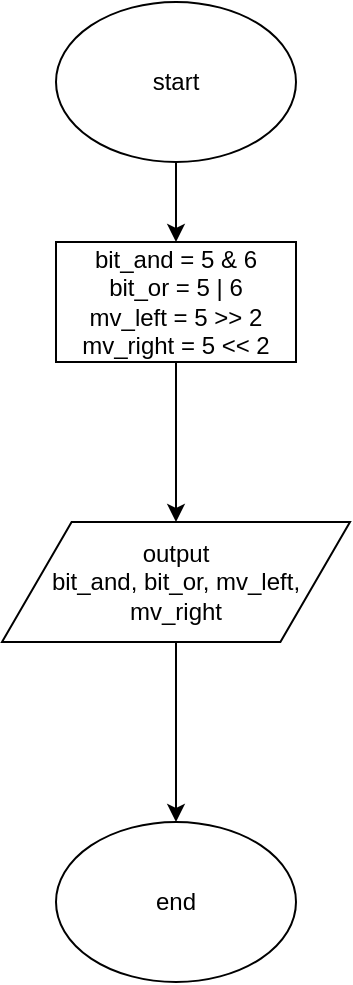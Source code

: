 <mxfile version="13.0.1" pages="8"><diagram id="RrEMzxNfrf21SR25p0Nx" name="les01_01"><mxGraphModel dx="1422" dy="713" grid="1" gridSize="10" guides="1" tooltips="1" connect="1" arrows="1" fold="1" page="1" pageScale="1" pageWidth="827" pageHeight="1169" math="0" shadow="0"><root><mxCell id="0"/><mxCell id="1" parent="0"/><mxCell id="hPYymONKKCK_7NXmvVti-12" style="edgeStyle=orthogonalEdgeStyle;rounded=0;orthogonalLoop=1;jettySize=auto;html=1;exitX=0.5;exitY=1;exitDx=0;exitDy=0;entryX=0.5;entryY=0;entryDx=0;entryDy=0;" edge="1" parent="1" source="hPYymONKKCK_7NXmvVti-1" target="hPYymONKKCK_7NXmvVti-9"><mxGeometry relative="1" as="geometry"/></mxCell><mxCell id="hPYymONKKCK_7NXmvVti-1" value="start" style="ellipse;whiteSpace=wrap;html=1;" vertex="1" parent="1"><mxGeometry x="354" y="20" width="120" height="80" as="geometry"/></mxCell><mxCell id="hPYymONKKCK_7NXmvVti-2" value="end" style="ellipse;whiteSpace=wrap;html=1;" vertex="1" parent="1"><mxGeometry x="354" y="430" width="120" height="80" as="geometry"/></mxCell><mxCell id="hPYymONKKCK_7NXmvVti-14" style="edgeStyle=orthogonalEdgeStyle;rounded=0;orthogonalLoop=1;jettySize=auto;html=1;exitX=0.5;exitY=1;exitDx=0;exitDy=0;entryX=0.5;entryY=0;entryDx=0;entryDy=0;" edge="1" parent="1" source="hPYymONKKCK_7NXmvVti-4" target="hPYymONKKCK_7NXmvVti-2"><mxGeometry relative="1" as="geometry"/></mxCell><mxCell id="hPYymONKKCK_7NXmvVti-4" value="output&lt;br&gt;bit_and, bit_or, mv_left, mv_right" style="shape=parallelogram;perimeter=parallelogramPerimeter;whiteSpace=wrap;html=1;" vertex="1" parent="1"><mxGeometry x="327" y="280" width="174" height="60" as="geometry"/></mxCell><mxCell id="hPYymONKKCK_7NXmvVti-16" style="edgeStyle=orthogonalEdgeStyle;rounded=0;orthogonalLoop=1;jettySize=auto;html=1;exitX=0.5;exitY=1;exitDx=0;exitDy=0;" edge="1" parent="1" source="hPYymONKKCK_7NXmvVti-9" target="hPYymONKKCK_7NXmvVti-4"><mxGeometry relative="1" as="geometry"/></mxCell><mxCell id="hPYymONKKCK_7NXmvVti-9" value="bit_and = 5 &amp;amp; 6&lt;br&gt;bit_or = 5 | 6&lt;br&gt;mv_left = 5 &amp;gt;&amp;gt; 2&lt;br&gt;mv_right = 5 &amp;lt;&amp;lt; 2" style="rounded=0;whiteSpace=wrap;html=1;" vertex="1" parent="1"><mxGeometry x="354" y="140" width="120" height="60" as="geometry"/></mxCell></root></mxGraphModel></diagram><diagram id="lM3qCVPzpdQhDvKz6cPV" name="les01_02"><mxGraphModel dx="1422" dy="713" grid="1" gridSize="10" guides="1" tooltips="1" connect="1" arrows="1" fold="1" page="1" pageScale="1" pageWidth="827" pageHeight="1169" math="0" shadow="0"><root><mxCell id="lVagJdnDC-CC2z1PaU5a-0"/><mxCell id="lVagJdnDC-CC2z1PaU5a-1" parent="lVagJdnDC-CC2z1PaU5a-0"/><mxCell id="lVagJdnDC-CC2z1PaU5a-7" style="edgeStyle=orthogonalEdgeStyle;rounded=0;orthogonalLoop=1;jettySize=auto;html=1;exitX=0.5;exitY=1;exitDx=0;exitDy=0;entryX=0.5;entryY=0;entryDx=0;entryDy=0;" edge="1" parent="lVagJdnDC-CC2z1PaU5a-1" source="lVagJdnDC-CC2z1PaU5a-2" target="lVagJdnDC-CC2z1PaU5a-3"><mxGeometry relative="1" as="geometry"/></mxCell><mxCell id="lVagJdnDC-CC2z1PaU5a-2" value="start" style="ellipse;whiteSpace=wrap;html=1;" vertex="1" parent="lVagJdnDC-CC2z1PaU5a-1"><mxGeometry x="354" y="20" width="120" height="80" as="geometry"/></mxCell><mxCell id="lVagJdnDC-CC2z1PaU5a-8" style="edgeStyle=orthogonalEdgeStyle;rounded=0;orthogonalLoop=1;jettySize=auto;html=1;exitX=0.5;exitY=1;exitDx=0;exitDy=0;entryX=0.5;entryY=0;entryDx=0;entryDy=0;" edge="1" parent="lVagJdnDC-CC2z1PaU5a-1" source="lVagJdnDC-CC2z1PaU5a-3" target="lVagJdnDC-CC2z1PaU5a-4"><mxGeometry relative="1" as="geometry"/></mxCell><mxCell id="lVagJdnDC-CC2z1PaU5a-3" value="input&lt;br&gt;x1, y1, x2, y2" style="shape=parallelogram;perimeter=parallelogramPerimeter;whiteSpace=wrap;html=1;" vertex="1" parent="lVagJdnDC-CC2z1PaU5a-1"><mxGeometry x="354" y="130" width="120" height="60" as="geometry"/></mxCell><mxCell id="lVagJdnDC-CC2z1PaU5a-9" style="edgeStyle=orthogonalEdgeStyle;rounded=0;orthogonalLoop=1;jettySize=auto;html=1;exitX=0.5;exitY=1;exitDx=0;exitDy=0;entryX=0.5;entryY=0;entryDx=0;entryDy=0;" edge="1" parent="lVagJdnDC-CC2z1PaU5a-1" source="lVagJdnDC-CC2z1PaU5a-4" target="lVagJdnDC-CC2z1PaU5a-5"><mxGeometry relative="1" as="geometry"/></mxCell><mxCell id="lVagJdnDC-CC2z1PaU5a-4" value="k = (y2 - y1)/(x2 - x1)&lt;br&gt;b = (x2 * y1 - x1 * y2)/(x2 - x1)" style="rounded=0;whiteSpace=wrap;html=1;" vertex="1" parent="lVagJdnDC-CC2z1PaU5a-1"><mxGeometry x="332" y="240" width="164" height="60" as="geometry"/></mxCell><mxCell id="lVagJdnDC-CC2z1PaU5a-10" style="edgeStyle=orthogonalEdgeStyle;rounded=0;orthogonalLoop=1;jettySize=auto;html=1;exitX=0.5;exitY=1;exitDx=0;exitDy=0;entryX=0.5;entryY=0;entryDx=0;entryDy=0;" edge="1" parent="lVagJdnDC-CC2z1PaU5a-1" source="lVagJdnDC-CC2z1PaU5a-5" target="lVagJdnDC-CC2z1PaU5a-6"><mxGeometry relative="1" as="geometry"/></mxCell><mxCell id="lVagJdnDC-CC2z1PaU5a-5" value="output&lt;br&gt;k, b" style="shape=parallelogram;perimeter=parallelogramPerimeter;whiteSpace=wrap;html=1;" vertex="1" parent="lVagJdnDC-CC2z1PaU5a-1"><mxGeometry x="354" y="380" width="120" height="60" as="geometry"/></mxCell><mxCell id="lVagJdnDC-CC2z1PaU5a-6" value="end" style="ellipse;whiteSpace=wrap;html=1;" vertex="1" parent="lVagJdnDC-CC2z1PaU5a-1"><mxGeometry x="354" y="500" width="120" height="80" as="geometry"/></mxCell></root></mxGraphModel></diagram><diagram id="3naIQ01q6dz8JjZEix9e" name="les01_03"><mxGraphModel dx="1422" dy="713" grid="1" gridSize="10" guides="1" tooltips="1" connect="1" arrows="1" fold="1" page="1" pageScale="1" pageWidth="827" pageHeight="1169" math="0" shadow="0"><root><mxCell id="31R1m-_owRJ4cSjJCBxl-0"/><mxCell id="31R1m-_owRJ4cSjJCBxl-1" parent="31R1m-_owRJ4cSjJCBxl-0"/><mxCell id="MumXg-8yE215KB2ZJK4_-0" style="edgeStyle=orthogonalEdgeStyle;rounded=0;orthogonalLoop=1;jettySize=auto;html=1;exitX=0.5;exitY=1;exitDx=0;exitDy=0;entryX=0.5;entryY=0;entryDx=0;entryDy=0;" edge="1" parent="31R1m-_owRJ4cSjJCBxl-1" source="31R1m-_owRJ4cSjJCBxl-2" target="31R1m-_owRJ4cSjJCBxl-3"><mxGeometry relative="1" as="geometry"/></mxCell><mxCell id="31R1m-_owRJ4cSjJCBxl-2" value="start" style="ellipse;whiteSpace=wrap;html=1;" vertex="1" parent="31R1m-_owRJ4cSjJCBxl-1"><mxGeometry x="20" y="50" width="120" height="80" as="geometry"/></mxCell><mxCell id="MumXg-8yE215KB2ZJK4_-1" style="edgeStyle=orthogonalEdgeStyle;rounded=0;orthogonalLoop=1;jettySize=auto;html=1;exitX=0.5;exitY=1;exitDx=0;exitDy=0;entryX=0.5;entryY=0;entryDx=0;entryDy=0;" edge="1" parent="31R1m-_owRJ4cSjJCBxl-1" source="31R1m-_owRJ4cSjJCBxl-3" target="31R1m-_owRJ4cSjJCBxl-4"><mxGeometry relative="1" as="geometry"/></mxCell><mxCell id="31R1m-_owRJ4cSjJCBxl-3" value="input&lt;br&gt;a, b" style="shape=parallelogram;perimeter=parallelogramPerimeter;whiteSpace=wrap;html=1;" vertex="1" parent="31R1m-_owRJ4cSjJCBxl-1"><mxGeometry x="20" y="180" width="120" height="60" as="geometry"/></mxCell><mxCell id="MumXg-8yE215KB2ZJK4_-2" style="edgeStyle=orthogonalEdgeStyle;rounded=0;orthogonalLoop=1;jettySize=auto;html=1;exitX=0.5;exitY=1;exitDx=0;exitDy=0;entryX=0.5;entryY=0;entryDx=0;entryDy=0;" edge="1" parent="31R1m-_owRJ4cSjJCBxl-1" source="31R1m-_owRJ4cSjJCBxl-4" target="31R1m-_owRJ4cSjJCBxl-5"><mxGeometry relative="1" as="geometry"/></mxCell><mxCell id="31R1m-_owRJ4cSjJCBxl-4" value="c = random.randint(a, b)" style="rounded=0;whiteSpace=wrap;html=1;" vertex="1" parent="31R1m-_owRJ4cSjJCBxl-1"><mxGeometry x="10" y="287.5" width="140" height="60" as="geometry"/></mxCell><mxCell id="MumXg-8yE215KB2ZJK4_-3" style="edgeStyle=orthogonalEdgeStyle;rounded=0;orthogonalLoop=1;jettySize=auto;html=1;exitX=0.5;exitY=1;exitDx=0;exitDy=0;entryX=0.5;entryY=0;entryDx=0;entryDy=0;" edge="1" parent="31R1m-_owRJ4cSjJCBxl-1" source="31R1m-_owRJ4cSjJCBxl-5" target="31R1m-_owRJ4cSjJCBxl-6"><mxGeometry relative="1" as="geometry"/></mxCell><mxCell id="31R1m-_owRJ4cSjJCBxl-5" value="output&lt;br&gt;c" style="shape=parallelogram;perimeter=parallelogramPerimeter;whiteSpace=wrap;html=1;" vertex="1" parent="31R1m-_owRJ4cSjJCBxl-1"><mxGeometry x="20" y="400" width="120" height="60" as="geometry"/></mxCell><mxCell id="31R1m-_owRJ4cSjJCBxl-6" value="end" style="ellipse;whiteSpace=wrap;html=1;" vertex="1" parent="31R1m-_owRJ4cSjJCBxl-1"><mxGeometry x="20" y="515" width="120" height="80" as="geometry"/></mxCell><mxCell id="MumXg-8yE215KB2ZJK4_-4" style="edgeStyle=orthogonalEdgeStyle;rounded=0;orthogonalLoop=1;jettySize=auto;html=1;exitX=0.5;exitY=1;exitDx=0;exitDy=0;entryX=0.5;entryY=0;entryDx=0;entryDy=0;" edge="1" source="MumXg-8yE215KB2ZJK4_-5" target="MumXg-8yE215KB2ZJK4_-7" parent="31R1m-_owRJ4cSjJCBxl-1"><mxGeometry relative="1" as="geometry"/></mxCell><mxCell id="MumXg-8yE215KB2ZJK4_-5" value="start" style="ellipse;whiteSpace=wrap;html=1;" vertex="1" parent="31R1m-_owRJ4cSjJCBxl-1"><mxGeometry x="250" y="50" width="120" height="80" as="geometry"/></mxCell><mxCell id="MumXg-8yE215KB2ZJK4_-6" style="edgeStyle=orthogonalEdgeStyle;rounded=0;orthogonalLoop=1;jettySize=auto;html=1;exitX=0.5;exitY=1;exitDx=0;exitDy=0;entryX=0.5;entryY=0;entryDx=0;entryDy=0;" edge="1" source="MumXg-8yE215KB2ZJK4_-7" target="MumXg-8yE215KB2ZJK4_-9" parent="31R1m-_owRJ4cSjJCBxl-1"><mxGeometry relative="1" as="geometry"/></mxCell><mxCell id="MumXg-8yE215KB2ZJK4_-7" value="input&lt;br&gt;a, b" style="shape=parallelogram;perimeter=parallelogramPerimeter;whiteSpace=wrap;html=1;" vertex="1" parent="31R1m-_owRJ4cSjJCBxl-1"><mxGeometry x="250" y="180" width="120" height="60" as="geometry"/></mxCell><mxCell id="MumXg-8yE215KB2ZJK4_-8" style="edgeStyle=orthogonalEdgeStyle;rounded=0;orthogonalLoop=1;jettySize=auto;html=1;exitX=0.5;exitY=1;exitDx=0;exitDy=0;entryX=0.5;entryY=0;entryDx=0;entryDy=0;" edge="1" source="MumXg-8yE215KB2ZJK4_-9" target="MumXg-8yE215KB2ZJK4_-11" parent="31R1m-_owRJ4cSjJCBxl-1"><mxGeometry relative="1" as="geometry"/></mxCell><mxCell id="MumXg-8yE215KB2ZJK4_-9" value="c = random.uniform(a, b)" style="rounded=0;whiteSpace=wrap;html=1;" vertex="1" parent="31R1m-_owRJ4cSjJCBxl-1"><mxGeometry x="240" y="290" width="140" height="60" as="geometry"/></mxCell><mxCell id="MumXg-8yE215KB2ZJK4_-10" style="edgeStyle=orthogonalEdgeStyle;rounded=0;orthogonalLoop=1;jettySize=auto;html=1;exitX=0.5;exitY=1;exitDx=0;exitDy=0;entryX=0.5;entryY=0;entryDx=0;entryDy=0;" edge="1" source="MumXg-8yE215KB2ZJK4_-11" target="MumXg-8yE215KB2ZJK4_-12" parent="31R1m-_owRJ4cSjJCBxl-1"><mxGeometry relative="1" as="geometry"/></mxCell><mxCell id="MumXg-8yE215KB2ZJK4_-11" value="output&lt;br&gt;c" style="shape=parallelogram;perimeter=parallelogramPerimeter;whiteSpace=wrap;html=1;" vertex="1" parent="31R1m-_owRJ4cSjJCBxl-1"><mxGeometry x="250" y="400" width="120" height="60" as="geometry"/></mxCell><mxCell id="MumXg-8yE215KB2ZJK4_-12" value="end" style="ellipse;whiteSpace=wrap;html=1;" vertex="1" parent="31R1m-_owRJ4cSjJCBxl-1"><mxGeometry x="250" y="515" width="120" height="80" as="geometry"/></mxCell><mxCell id="MumXg-8yE215KB2ZJK4_-13" style="edgeStyle=orthogonalEdgeStyle;rounded=0;orthogonalLoop=1;jettySize=auto;html=1;exitX=0.5;exitY=1;exitDx=0;exitDy=0;entryX=0.5;entryY=0;entryDx=0;entryDy=0;" edge="1" source="MumXg-8yE215KB2ZJK4_-14" target="MumXg-8yE215KB2ZJK4_-16" parent="31R1m-_owRJ4cSjJCBxl-1"><mxGeometry relative="1" as="geometry"/></mxCell><mxCell id="MumXg-8yE215KB2ZJK4_-14" value="start" style="ellipse;whiteSpace=wrap;html=1;" vertex="1" parent="31R1m-_owRJ4cSjJCBxl-1"><mxGeometry x="540" y="50" width="120" height="80" as="geometry"/></mxCell><mxCell id="MumXg-8yE215KB2ZJK4_-15" style="edgeStyle=orthogonalEdgeStyle;rounded=0;orthogonalLoop=1;jettySize=auto;html=1;exitX=0.5;exitY=1;exitDx=0;exitDy=0;entryX=0.5;entryY=0;entryDx=0;entryDy=0;" edge="1" source="MumXg-8yE215KB2ZJK4_-16" target="MumXg-8yE215KB2ZJK4_-18" parent="31R1m-_owRJ4cSjJCBxl-1"><mxGeometry relative="1" as="geometry"><mxPoint x="645" y="300" as="targetPoint"/></mxGeometry></mxCell><mxCell id="MumXg-8yE215KB2ZJK4_-16" value="input&lt;br&gt;a, b" style="shape=parallelogram;perimeter=parallelogramPerimeter;whiteSpace=wrap;html=1;" vertex="1" parent="31R1m-_owRJ4cSjJCBxl-1"><mxGeometry x="540" y="160" width="120" height="60" as="geometry"/></mxCell><mxCell id="MumXg-8yE215KB2ZJK4_-25" style="edgeStyle=orthogonalEdgeStyle;rounded=0;orthogonalLoop=1;jettySize=auto;html=1;exitX=0.5;exitY=1;exitDx=0;exitDy=0;entryX=0.5;entryY=0;entryDx=0;entryDy=0;" edge="1" parent="31R1m-_owRJ4cSjJCBxl-1" source="MumXg-8yE215KB2ZJK4_-18" target="MumXg-8yE215KB2ZJK4_-23"><mxGeometry relative="1" as="geometry"/></mxCell><mxCell id="MumXg-8yE215KB2ZJK4_-18" value="a1 =&amp;nbsp;string.ascii_lowercase.index(a, 0)&lt;br&gt;b1 =&amp;nbsp;string.ascii_lowercase.index(b, 0)" style="rounded=0;whiteSpace=wrap;html=1;" vertex="1" parent="31R1m-_owRJ4cSjJCBxl-1"><mxGeometry x="482.5" y="270" width="235" height="60" as="geometry"/></mxCell><mxCell id="MumXg-8yE215KB2ZJK4_-19" style="edgeStyle=orthogonalEdgeStyle;rounded=0;orthogonalLoop=1;jettySize=auto;html=1;exitX=0.5;exitY=1;exitDx=0;exitDy=0;entryX=0.5;entryY=0;entryDx=0;entryDy=0;" edge="1" source="MumXg-8yE215KB2ZJK4_-20" target="MumXg-8yE215KB2ZJK4_-21" parent="31R1m-_owRJ4cSjJCBxl-1"><mxGeometry relative="1" as="geometry"/></mxCell><mxCell id="MumXg-8yE215KB2ZJK4_-20" value="output&lt;br&gt;c" style="shape=parallelogram;perimeter=parallelogramPerimeter;whiteSpace=wrap;html=1;" vertex="1" parent="31R1m-_owRJ4cSjJCBxl-1"><mxGeometry x="540" y="540" width="120" height="60" as="geometry"/></mxCell><mxCell id="MumXg-8yE215KB2ZJK4_-21" value="end" style="ellipse;whiteSpace=wrap;html=1;" vertex="1" parent="31R1m-_owRJ4cSjJCBxl-1"><mxGeometry x="540" y="655" width="120" height="80" as="geometry"/></mxCell><mxCell id="MumXg-8yE215KB2ZJK4_-26" style="edgeStyle=orthogonalEdgeStyle;rounded=0;orthogonalLoop=1;jettySize=auto;html=1;exitX=0.5;exitY=1;exitDx=0;exitDy=0;" edge="1" parent="31R1m-_owRJ4cSjJCBxl-1" source="MumXg-8yE215KB2ZJK4_-23" target="MumXg-8yE215KB2ZJK4_-24"><mxGeometry relative="1" as="geometry"/></mxCell><mxCell id="MumXg-8yE215KB2ZJK4_-23" value="&lt;span style=&quot;font-family: &amp;#34;helvetica&amp;#34; ; font-size: 12px ; font-style: normal ; font-weight: 400 ; letter-spacing: normal ; text-align: center ; text-indent: 0px ; text-transform: none ; word-spacing: 0px ; float: none ; display: inline&quot;&gt;c1 = random.randint(a1, b1)&lt;/span&gt;" style="rounded=0;whiteSpace=wrap;html=1;" vertex="1" parent="31R1m-_owRJ4cSjJCBxl-1"><mxGeometry x="520" y="360" width="160" height="60" as="geometry"/></mxCell><mxCell id="MumXg-8yE215KB2ZJK4_-27" style="edgeStyle=orthogonalEdgeStyle;rounded=0;orthogonalLoop=1;jettySize=auto;html=1;exitX=0.5;exitY=1;exitDx=0;exitDy=0;entryX=0.5;entryY=0;entryDx=0;entryDy=0;" edge="1" parent="31R1m-_owRJ4cSjJCBxl-1" source="MumXg-8yE215KB2ZJK4_-24" target="MumXg-8yE215KB2ZJK4_-20"><mxGeometry relative="1" as="geometry"/></mxCell><mxCell id="MumXg-8yE215KB2ZJK4_-24" value="c = string.ascii_lowercase[c1]" style="rounded=0;whiteSpace=wrap;html=1;" vertex="1" parent="31R1m-_owRJ4cSjJCBxl-1"><mxGeometry x="520" y="450" width="160" height="60" as="geometry"/></mxCell><mxCell id="MumXg-8yE215KB2ZJK4_-28" value="a" style="text;html=1;align=center;verticalAlign=middle;resizable=0;points=[];autosize=1;" vertex="1" parent="31R1m-_owRJ4cSjJCBxl-1"><mxGeometry x="70" y="19" width="20" height="20" as="geometry"/></mxCell><mxCell id="MumXg-8yE215KB2ZJK4_-29" value="b" style="text;html=1;align=center;verticalAlign=middle;resizable=0;points=[];autosize=1;" vertex="1" parent="31R1m-_owRJ4cSjJCBxl-1"><mxGeometry x="300" y="19" width="20" height="20" as="geometry"/></mxCell><mxCell id="MumXg-8yE215KB2ZJK4_-30" value="c" style="text;html=1;align=center;verticalAlign=middle;resizable=0;points=[];autosize=1;" vertex="1" parent="31R1m-_owRJ4cSjJCBxl-1"><mxGeometry x="590" y="19" width="20" height="20" as="geometry"/></mxCell></root></mxGraphModel></diagram><diagram id="lSNGRYYhY9Ycj1Q8LrQP" name="les01_4"><mxGraphModel dx="1422" dy="713" grid="1" gridSize="10" guides="1" tooltips="1" connect="1" arrows="1" fold="1" page="1" pageScale="1" pageWidth="827" pageHeight="1169" math="0" shadow="0"><root><mxCell id="liV4VdCVaoddl2eQFXN8-0"/><mxCell id="liV4VdCVaoddl2eQFXN8-1" parent="liV4VdCVaoddl2eQFXN8-0"/><mxCell id="DytssoeEAIFN4lkGMBzO-0" style="edgeStyle=orthogonalEdgeStyle;rounded=0;orthogonalLoop=1;jettySize=auto;html=1;exitX=0.5;exitY=1;exitDx=0;exitDy=0;entryX=0.5;entryY=0;entryDx=0;entryDy=0;" edge="1" parent="liV4VdCVaoddl2eQFXN8-1" source="DytssoeEAIFN4lkGMBzO-1" target="DytssoeEAIFN4lkGMBzO-3"><mxGeometry relative="1" as="geometry"/></mxCell><mxCell id="DytssoeEAIFN4lkGMBzO-1" value="start" style="ellipse;whiteSpace=wrap;html=1;" vertex="1" parent="liV4VdCVaoddl2eQFXN8-1"><mxGeometry x="353.5" y="20" width="120" height="80" as="geometry"/></mxCell><mxCell id="DytssoeEAIFN4lkGMBzO-2" style="edgeStyle=orthogonalEdgeStyle;rounded=0;orthogonalLoop=1;jettySize=auto;html=1;exitX=0.5;exitY=1;exitDx=0;exitDy=0;entryX=0.5;entryY=0;entryDx=0;entryDy=0;" edge="1" parent="liV4VdCVaoddl2eQFXN8-1" source="DytssoeEAIFN4lkGMBzO-3" target="DytssoeEAIFN4lkGMBzO-5"><mxGeometry relative="1" as="geometry"><mxPoint x="458.5" y="300" as="targetPoint"/></mxGeometry></mxCell><mxCell id="DytssoeEAIFN4lkGMBzO-3" value="input&lt;br&gt;a, b" style="shape=parallelogram;perimeter=parallelogramPerimeter;whiteSpace=wrap;html=1;" vertex="1" parent="liV4VdCVaoddl2eQFXN8-1"><mxGeometry x="353.5" y="160" width="120" height="60" as="geometry"/></mxCell><mxCell id="DytssoeEAIFN4lkGMBzO-4" style="edgeStyle=orthogonalEdgeStyle;rounded=0;orthogonalLoop=1;jettySize=auto;html=1;exitX=0.5;exitY=1;exitDx=0;exitDy=0;entryX=0.5;entryY=0;entryDx=0;entryDy=0;" edge="1" parent="liV4VdCVaoddl2eQFXN8-1" source="DytssoeEAIFN4lkGMBzO-5" target="DytssoeEAIFN4lkGMBzO-12"><mxGeometry relative="1" as="geometry"><mxPoint x="413.5" y="360" as="targetPoint"/></mxGeometry></mxCell><mxCell id="DytssoeEAIFN4lkGMBzO-5" value="a1 =&amp;nbsp;string.ascii_lowercase.index(a, 0)+1&lt;br&gt;b1 =&amp;nbsp;string.ascii_lowercase.index(b, 0)+1" style="rounded=0;whiteSpace=wrap;html=1;" vertex="1" parent="liV4VdCVaoddl2eQFXN8-1"><mxGeometry x="296" y="270" width="235" height="60" as="geometry"/></mxCell><mxCell id="DytssoeEAIFN4lkGMBzO-6" style="edgeStyle=orthogonalEdgeStyle;rounded=0;orthogonalLoop=1;jettySize=auto;html=1;exitX=0.5;exitY=1;exitDx=0;exitDy=0;entryX=0.5;entryY=0;entryDx=0;entryDy=0;" edge="1" parent="liV4VdCVaoddl2eQFXN8-1" source="DytssoeEAIFN4lkGMBzO-7" target="DytssoeEAIFN4lkGMBzO-8"><mxGeometry relative="1" as="geometry"/></mxCell><mxCell id="DytssoeEAIFN4lkGMBzO-7" value="output&lt;br&gt;a1, b1, c" style="shape=parallelogram;perimeter=parallelogramPerimeter;whiteSpace=wrap;html=1;" vertex="1" parent="liV4VdCVaoddl2eQFXN8-1"><mxGeometry x="353.5" y="540" width="120" height="60" as="geometry"/></mxCell><mxCell id="DytssoeEAIFN4lkGMBzO-8" value="end" style="ellipse;whiteSpace=wrap;html=1;" vertex="1" parent="liV4VdCVaoddl2eQFXN8-1"><mxGeometry x="353.5" y="655" width="120" height="80" as="geometry"/></mxCell><mxCell id="DytssoeEAIFN4lkGMBzO-11" style="edgeStyle=orthogonalEdgeStyle;rounded=0;orthogonalLoop=1;jettySize=auto;html=1;exitX=0.5;exitY=1;exitDx=0;exitDy=0;entryX=0.5;entryY=0;entryDx=0;entryDy=0;" edge="1" parent="liV4VdCVaoddl2eQFXN8-1" source="DytssoeEAIFN4lkGMBzO-12" target="DytssoeEAIFN4lkGMBzO-7"><mxGeometry relative="1" as="geometry"/></mxCell><mxCell id="DytssoeEAIFN4lkGMBzO-12" value="&amp;nbsp;c = abs(b1 - a1) - 1" style="rounded=0;whiteSpace=wrap;html=1;" vertex="1" parent="liV4VdCVaoddl2eQFXN8-1"><mxGeometry x="334" y="410" width="160" height="60" as="geometry"/></mxCell></root></mxGraphModel></diagram><diagram id="9UUoQztBy3Xgv-pSiGPf" name="les01_5"><mxGraphModel dx="1422" dy="713" grid="1" gridSize="10" guides="1" tooltips="1" connect="1" arrows="1" fold="1" page="1" pageScale="1" pageWidth="827" pageHeight="1169" math="0" shadow="0"><root><mxCell id="wy7g8nJRf2q1fvgXBLRk-0"/><mxCell id="wy7g8nJRf2q1fvgXBLRk-1" parent="wy7g8nJRf2q1fvgXBLRk-0"/><mxCell id="6_HBDYFB6_nxdetfkzNI-0" style="edgeStyle=orthogonalEdgeStyle;rounded=0;orthogonalLoop=1;jettySize=auto;html=1;exitX=0.5;exitY=1;exitDx=0;exitDy=0;entryX=0.5;entryY=0;entryDx=0;entryDy=0;" edge="1" parent="wy7g8nJRf2q1fvgXBLRk-1" source="6_HBDYFB6_nxdetfkzNI-1" target="6_HBDYFB6_nxdetfkzNI-3"><mxGeometry relative="1" as="geometry"/></mxCell><mxCell id="6_HBDYFB6_nxdetfkzNI-1" value="start" style="ellipse;whiteSpace=wrap;html=1;" vertex="1" parent="wy7g8nJRf2q1fvgXBLRk-1"><mxGeometry x="353.5" y="40" width="120" height="80" as="geometry"/></mxCell><mxCell id="6_HBDYFB6_nxdetfkzNI-2" style="edgeStyle=orthogonalEdgeStyle;rounded=0;orthogonalLoop=1;jettySize=auto;html=1;exitX=0.5;exitY=1;exitDx=0;exitDy=0;entryX=0.5;entryY=0;entryDx=0;entryDy=0;" edge="1" parent="wy7g8nJRf2q1fvgXBLRk-1" source="6_HBDYFB6_nxdetfkzNI-3" target="6_HBDYFB6_nxdetfkzNI-12"><mxGeometry relative="1" as="geometry"><mxPoint x="413.5" y="260" as="targetPoint"/></mxGeometry></mxCell><mxCell id="6_HBDYFB6_nxdetfkzNI-3" value="input&lt;br&gt;num" style="shape=parallelogram;perimeter=parallelogramPerimeter;whiteSpace=wrap;html=1;" vertex="1" parent="wy7g8nJRf2q1fvgXBLRk-1"><mxGeometry x="353.5" y="150" width="120" height="60" as="geometry"/></mxCell><mxCell id="6_HBDYFB6_nxdetfkzNI-6" style="edgeStyle=orthogonalEdgeStyle;rounded=0;orthogonalLoop=1;jettySize=auto;html=1;exitX=0.5;exitY=1;exitDx=0;exitDy=0;entryX=0.5;entryY=0;entryDx=0;entryDy=0;" edge="1" parent="wy7g8nJRf2q1fvgXBLRk-1" source="6_HBDYFB6_nxdetfkzNI-7" target="6_HBDYFB6_nxdetfkzNI-8"><mxGeometry relative="1" as="geometry"/></mxCell><mxCell id="6_HBDYFB6_nxdetfkzNI-7" value="output&lt;br&gt;c" style="shape=parallelogram;perimeter=parallelogramPerimeter;whiteSpace=wrap;html=1;" vertex="1" parent="wy7g8nJRf2q1fvgXBLRk-1"><mxGeometry x="353.5" y="350" width="120" height="60" as="geometry"/></mxCell><mxCell id="6_HBDYFB6_nxdetfkzNI-8" value="end" style="ellipse;whiteSpace=wrap;html=1;" vertex="1" parent="wy7g8nJRf2q1fvgXBLRk-1"><mxGeometry x="353.5" y="465" width="120" height="80" as="geometry"/></mxCell><mxCell id="6_HBDYFB6_nxdetfkzNI-11" style="edgeStyle=orthogonalEdgeStyle;rounded=0;orthogonalLoop=1;jettySize=auto;html=1;exitX=0.5;exitY=1;exitDx=0;exitDy=0;entryX=0.5;entryY=0;entryDx=0;entryDy=0;" edge="1" parent="wy7g8nJRf2q1fvgXBLRk-1" source="6_HBDYFB6_nxdetfkzNI-12" target="6_HBDYFB6_nxdetfkzNI-7"><mxGeometry relative="1" as="geometry"/></mxCell><mxCell id="6_HBDYFB6_nxdetfkzNI-12" value="c = string.ascii_lowercase[num-1]" style="rounded=0;whiteSpace=wrap;html=1;" vertex="1" parent="wy7g8nJRf2q1fvgXBLRk-1"><mxGeometry x="315" y="260" width="196.5" height="60" as="geometry"/></mxCell></root></mxGraphModel></diagram><diagram id="gyygz1ABKjci0VYqSDuY" name="les01_6"><mxGraphModel dx="1422" dy="713" grid="1" gridSize="10" guides="1" tooltips="1" connect="1" arrows="1" fold="1" page="1" pageScale="1" pageWidth="827" pageHeight="1169" math="0" shadow="0"><root><mxCell id="FzJPjonCNRMk3LhxV_Z--0"/><mxCell id="FzJPjonCNRMk3LhxV_Z--1" parent="FzJPjonCNRMk3LhxV_Z--0"/><mxCell id="FzJPjonCNRMk3LhxV_Z--17" style="edgeStyle=orthogonalEdgeStyle;rounded=0;orthogonalLoop=1;jettySize=auto;html=1;exitX=0.5;exitY=1;exitDx=0;exitDy=0;entryX=0.5;entryY=0;entryDx=0;entryDy=0;" edge="1" parent="FzJPjonCNRMk3LhxV_Z--1" source="FzJPjonCNRMk3LhxV_Z--2" target="FzJPjonCNRMk3LhxV_Z--3"><mxGeometry relative="1" as="geometry"/></mxCell><mxCell id="FzJPjonCNRMk3LhxV_Z--2" value="start" style="ellipse;whiteSpace=wrap;html=1;" vertex="1" parent="FzJPjonCNRMk3LhxV_Z--1"><mxGeometry x="354" y="30" width="120" height="80" as="geometry"/></mxCell><mxCell id="FzJPjonCNRMk3LhxV_Z--18" style="edgeStyle=orthogonalEdgeStyle;rounded=0;orthogonalLoop=1;jettySize=auto;html=1;exitX=0.5;exitY=1;exitDx=0;exitDy=0;entryX=0.5;entryY=0;entryDx=0;entryDy=0;" edge="1" parent="FzJPjonCNRMk3LhxV_Z--1" source="FzJPjonCNRMk3LhxV_Z--3" target="FzJPjonCNRMk3LhxV_Z--6"><mxGeometry relative="1" as="geometry"><mxPoint x="414" y="260" as="targetPoint"/></mxGeometry></mxCell><mxCell id="FzJPjonCNRMk3LhxV_Z--3" value="input&lt;br&gt;a, b, c" style="shape=parallelogram;perimeter=parallelogramPerimeter;whiteSpace=wrap;html=1;" vertex="1" parent="FzJPjonCNRMk3LhxV_Z--1"><mxGeometry x="354" y="160" width="120" height="60" as="geometry"/></mxCell><mxCell id="FzJPjonCNRMk3LhxV_Z--5" value="" style="group" vertex="1" connectable="0" parent="FzJPjonCNRMk3LhxV_Z--1"><mxGeometry x="344" y="310" width="140" height="120" as="geometry"/></mxCell><mxCell id="FzJPjonCNRMk3LhxV_Z--6" value="&lt;br&gt;a&amp;lt;b+c &amp;amp; b &amp;lt; a+c &lt;br&gt;&amp;amp; c &amp;lt; a+b" style="rhombus;whiteSpace=wrap;html=1;" vertex="1" parent="FzJPjonCNRMk3LhxV_Z--5"><mxGeometry x="10" y="-20" width="120" height="120" as="geometry"/></mxCell><mxCell id="FzJPjonCNRMk3LhxV_Z--7" value="yes" style="text;html=1;align=center;verticalAlign=middle;resizable=0;points=[];autosize=1;" vertex="1" parent="FzJPjonCNRMk3LhxV_Z--5"><mxGeometry x="110" y="10" width="30" height="20" as="geometry"/></mxCell><mxCell id="FzJPjonCNRMk3LhxV_Z--8" value="no" style="text;html=1;align=center;verticalAlign=middle;resizable=0;points=[];autosize=1;" vertex="1" parent="FzJPjonCNRMk3LhxV_Z--5"><mxGeometry y="10" width="30" height="20" as="geometry"/></mxCell><mxCell id="v-yRSgSUAFsTXfcFsU_r-1" style="edgeStyle=orthogonalEdgeStyle;rounded=0;orthogonalLoop=1;jettySize=auto;html=1;exitX=0.5;exitY=1;exitDx=0;exitDy=0;entryX=0.5;entryY=0;entryDx=0;entryDy=0;" edge="1" parent="FzJPjonCNRMk3LhxV_Z--1" source="FzJPjonCNRMk3LhxV_Z--19" target="v-yRSgSUAFsTXfcFsU_r-0"><mxGeometry relative="1" as="geometry"/></mxCell><mxCell id="FzJPjonCNRMk3LhxV_Z--19" value="output&lt;br&gt;not exists" style="shape=parallelogram;perimeter=parallelogramPerimeter;whiteSpace=wrap;html=1;" vertex="1" parent="FzJPjonCNRMk3LhxV_Z--1"><mxGeometry x="40" y="560" width="120" height="60" as="geometry"/></mxCell><mxCell id="FzJPjonCNRMk3LhxV_Z--20" value="" style="group" vertex="1" connectable="0" parent="FzJPjonCNRMk3LhxV_Z--1"><mxGeometry x="500" y="390" width="140" height="80" as="geometry"/></mxCell><mxCell id="FzJPjonCNRMk3LhxV_Z--21" value="a = b = c" style="rhombus;whiteSpace=wrap;html=1;" vertex="1" parent="FzJPjonCNRMk3LhxV_Z--20"><mxGeometry x="30" width="80" height="80" as="geometry"/></mxCell><mxCell id="FzJPjonCNRMk3LhxV_Z--22" value="yes" style="text;html=1;align=center;verticalAlign=middle;resizable=0;points=[];autosize=1;" vertex="1" parent="FzJPjonCNRMk3LhxV_Z--20"><mxGeometry x="110" y="10" width="30" height="20" as="geometry"/></mxCell><mxCell id="FzJPjonCNRMk3LhxV_Z--23" value="no" style="text;html=1;align=center;verticalAlign=middle;resizable=0;points=[];autosize=1;" vertex="1" parent="FzJPjonCNRMk3LhxV_Z--20"><mxGeometry y="10" width="30" height="20" as="geometry"/></mxCell><mxCell id="v-yRSgSUAFsTXfcFsU_r-5" style="edgeStyle=orthogonalEdgeStyle;rounded=0;orthogonalLoop=1;jettySize=auto;html=1;exitX=0.5;exitY=1;exitDx=0;exitDy=0;entryX=0.5;entryY=0;entryDx=0;entryDy=0;" edge="1" parent="FzJPjonCNRMk3LhxV_Z--1" source="FzJPjonCNRMk3LhxV_Z--24" target="v-yRSgSUAFsTXfcFsU_r-0"><mxGeometry relative="1" as="geometry"/></mxCell><mxCell id="FzJPjonCNRMk3LhxV_Z--24" value="output&lt;br&gt;3 equal sides" style="shape=parallelogram;perimeter=parallelogramPerimeter;whiteSpace=wrap;html=1;" vertex="1" parent="FzJPjonCNRMk3LhxV_Z--1"><mxGeometry x="670" y="560" width="120" height="60" as="geometry"/></mxCell><mxCell id="FzJPjonCNRMk3LhxV_Z--25" style="edgeStyle=orthogonalEdgeStyle;rounded=0;orthogonalLoop=1;jettySize=auto;html=1;exitX=0;exitY=0.5;exitDx=0;exitDy=0;entryX=0.5;entryY=0;entryDx=0;entryDy=0;" edge="1" parent="FzJPjonCNRMk3LhxV_Z--1" source="FzJPjonCNRMk3LhxV_Z--6" target="FzJPjonCNRMk3LhxV_Z--19"><mxGeometry relative="1" as="geometry"/></mxCell><mxCell id="FzJPjonCNRMk3LhxV_Z--26" style="edgeStyle=orthogonalEdgeStyle;rounded=0;orthogonalLoop=1;jettySize=auto;html=1;exitX=1;exitY=0.5;exitDx=0;exitDy=0;entryX=0.5;entryY=0;entryDx=0;entryDy=0;" edge="1" parent="FzJPjonCNRMk3LhxV_Z--1" source="FzJPjonCNRMk3LhxV_Z--6" target="FzJPjonCNRMk3LhxV_Z--21"><mxGeometry relative="1" as="geometry"/></mxCell><mxCell id="FzJPjonCNRMk3LhxV_Z--27" style="edgeStyle=orthogonalEdgeStyle;rounded=0;orthogonalLoop=1;jettySize=auto;html=1;exitX=1;exitY=0.5;exitDx=0;exitDy=0;entryX=0.5;entryY=0;entryDx=0;entryDy=0;" edge="1" parent="FzJPjonCNRMk3LhxV_Z--1" source="FzJPjonCNRMk3LhxV_Z--21" target="FzJPjonCNRMk3LhxV_Z--24"><mxGeometry relative="1" as="geometry"/></mxCell><mxCell id="FzJPjonCNRMk3LhxV_Z--28" value="" style="group" vertex="1" connectable="0" parent="FzJPjonCNRMk3LhxV_Z--1"><mxGeometry x="340" y="480" width="160" height="91.43" as="geometry"/></mxCell><mxCell id="FzJPjonCNRMk3LhxV_Z--29" value="a = b | &lt;br&gt;a = c | &lt;br&gt;c = d" style="rhombus;whiteSpace=wrap;html=1;" vertex="1" parent="FzJPjonCNRMk3LhxV_Z--28"><mxGeometry x="34.286" width="91.429" height="91.43" as="geometry"/></mxCell><mxCell id="FzJPjonCNRMk3LhxV_Z--30" value="yes" style="text;html=1;align=center;verticalAlign=middle;resizable=0;points=[];autosize=1;" vertex="1" parent="FzJPjonCNRMk3LhxV_Z--28"><mxGeometry x="125.714" y="11.429" width="30" height="20" as="geometry"/></mxCell><mxCell id="FzJPjonCNRMk3LhxV_Z--31" value="no" style="text;html=1;align=center;verticalAlign=middle;resizable=0;points=[];autosize=1;" vertex="1" parent="FzJPjonCNRMk3LhxV_Z--28"><mxGeometry y="11.429" width="30" height="20" as="geometry"/></mxCell><mxCell id="v-yRSgSUAFsTXfcFsU_r-4" style="edgeStyle=orthogonalEdgeStyle;rounded=0;orthogonalLoop=1;jettySize=auto;html=1;exitX=0.5;exitY=1;exitDx=0;exitDy=0;" edge="1" parent="FzJPjonCNRMk3LhxV_Z--1" source="FzJPjonCNRMk3LhxV_Z--32" target="v-yRSgSUAFsTXfcFsU_r-0"><mxGeometry relative="1" as="geometry"/></mxCell><mxCell id="FzJPjonCNRMk3LhxV_Z--32" value="output&lt;br&gt;2 equal sides" style="shape=parallelogram;perimeter=parallelogramPerimeter;whiteSpace=wrap;html=1;" vertex="1" parent="FzJPjonCNRMk3LhxV_Z--1"><mxGeometry x="500" y="560" width="120" height="60" as="geometry"/></mxCell><mxCell id="FzJPjonCNRMk3LhxV_Z--33" style="edgeStyle=orthogonalEdgeStyle;rounded=0;orthogonalLoop=1;jettySize=auto;html=1;exitX=1;exitY=0.5;exitDx=0;exitDy=0;entryX=0.5;entryY=0;entryDx=0;entryDy=0;" edge="1" parent="FzJPjonCNRMk3LhxV_Z--1" source="FzJPjonCNRMk3LhxV_Z--29" target="FzJPjonCNRMk3LhxV_Z--32"><mxGeometry relative="1" as="geometry"/></mxCell><mxCell id="v-yRSgSUAFsTXfcFsU_r-3" style="edgeStyle=orthogonalEdgeStyle;rounded=0;orthogonalLoop=1;jettySize=auto;html=1;exitX=0.5;exitY=1;exitDx=0;exitDy=0;" edge="1" parent="FzJPjonCNRMk3LhxV_Z--1" source="FzJPjonCNRMk3LhxV_Z--34" target="v-yRSgSUAFsTXfcFsU_r-0"><mxGeometry relative="1" as="geometry"/></mxCell><mxCell id="FzJPjonCNRMk3LhxV_Z--34" value="output&lt;br&gt;no equal sides" style="shape=parallelogram;perimeter=parallelogramPerimeter;whiteSpace=wrap;html=1;" vertex="1" parent="FzJPjonCNRMk3LhxV_Z--1"><mxGeometry x="224" y="560" width="120" height="60" as="geometry"/></mxCell><mxCell id="FzJPjonCNRMk3LhxV_Z--35" style="edgeStyle=orthogonalEdgeStyle;rounded=0;orthogonalLoop=1;jettySize=auto;html=1;exitX=0;exitY=0.5;exitDx=0;exitDy=0;entryX=0.5;entryY=0;entryDx=0;entryDy=0;" edge="1" parent="FzJPjonCNRMk3LhxV_Z--1" source="FzJPjonCNRMk3LhxV_Z--29" target="FzJPjonCNRMk3LhxV_Z--34"><mxGeometry relative="1" as="geometry"/></mxCell><mxCell id="v-yRSgSUAFsTXfcFsU_r-0" value="end" style="ellipse;whiteSpace=wrap;html=1;" vertex="1" parent="FzJPjonCNRMk3LhxV_Z--1"><mxGeometry x="354" y="680" width="120" height="80" as="geometry"/></mxCell><mxCell id="v-yRSgSUAFsTXfcFsU_r-7" style="edgeStyle=orthogonalEdgeStyle;rounded=0;orthogonalLoop=1;jettySize=auto;html=1;exitX=0;exitY=0.5;exitDx=0;exitDy=0;entryX=0.5;entryY=0;entryDx=0;entryDy=0;" edge="1" parent="FzJPjonCNRMk3LhxV_Z--1" source="FzJPjonCNRMk3LhxV_Z--21" target="FzJPjonCNRMk3LhxV_Z--29"><mxGeometry relative="1" as="geometry"/></mxCell></root></mxGraphModel></diagram><diagram id="S3ooxIRmLy_ef8DuQ2pP" name="les01-7"><mxGraphModel dx="1422" dy="713" grid="1" gridSize="10" guides="1" tooltips="1" connect="1" arrows="1" fold="1" page="1" pageScale="1" pageWidth="827" pageHeight="1169" math="0" shadow="0"><root><mxCell id="jDEBF6J-xDQDFOw_0bm_-0"/><mxCell id="jDEBF6J-xDQDFOw_0bm_-1" parent="jDEBF6J-xDQDFOw_0bm_-0"/><mxCell id="lYLNhPuMd3CyXt2_-ZTx-8" style="edgeStyle=orthogonalEdgeStyle;rounded=0;orthogonalLoop=1;jettySize=auto;html=1;exitX=0.5;exitY=1;exitDx=0;exitDy=0;entryX=0.5;entryY=0;entryDx=0;entryDy=0;" edge="1" parent="jDEBF6J-xDQDFOw_0bm_-1" source="jDEBF6J-xDQDFOw_0bm_-2" target="lYLNhPuMd3CyXt2_-ZTx-0"><mxGeometry relative="1" as="geometry"/></mxCell><mxCell id="jDEBF6J-xDQDFOw_0bm_-2" value="start" style="ellipse;whiteSpace=wrap;html=1;" vertex="1" parent="jDEBF6J-xDQDFOw_0bm_-1"><mxGeometry x="354" y="20" width="120" height="80" as="geometry"/></mxCell><mxCell id="lYLNhPuMd3CyXt2_-ZTx-9" style="edgeStyle=orthogonalEdgeStyle;rounded=0;orthogonalLoop=1;jettySize=auto;html=1;exitX=0.5;exitY=1;exitDx=0;exitDy=0;" edge="1" parent="jDEBF6J-xDQDFOw_0bm_-1" source="lYLNhPuMd3CyXt2_-ZTx-0" target="lYLNhPuMd3CyXt2_-ZTx-2"><mxGeometry relative="1" as="geometry"/></mxCell><mxCell id="lYLNhPuMd3CyXt2_-ZTx-0" value="input&lt;br&gt;num_year" style="shape=parallelogram;perimeter=parallelogramPerimeter;whiteSpace=wrap;html=1;" vertex="1" parent="jDEBF6J-xDQDFOw_0bm_-1"><mxGeometry x="354" y="140" width="120" height="60" as="geometry"/></mxCell><mxCell id="lYLNhPuMd3CyXt2_-ZTx-1" value="" style="group" vertex="1" connectable="0" parent="jDEBF6J-xDQDFOw_0bm_-1"><mxGeometry x="322" y="260" width="184" height="105.14" as="geometry"/></mxCell><mxCell id="lYLNhPuMd3CyXt2_-ZTx-2" value="not&lt;br&gt;num_year % 4" style="rhombus;whiteSpace=wrap;html=1;" vertex="1" parent="lYLNhPuMd3CyXt2_-ZTx-1"><mxGeometry x="39.429" width="105.143" height="105.14" as="geometry"/></mxCell><mxCell id="lYLNhPuMd3CyXt2_-ZTx-3" value="yes" style="text;html=1;align=center;verticalAlign=middle;resizable=0;points=[];autosize=1;" vertex="1" parent="lYLNhPuMd3CyXt2_-ZTx-1"><mxGeometry x="144.571" y="13.142" width="30" height="20" as="geometry"/></mxCell><mxCell id="lYLNhPuMd3CyXt2_-ZTx-4" value="no" style="text;html=1;align=center;verticalAlign=middle;resizable=0;points=[];autosize=1;" vertex="1" parent="lYLNhPuMd3CyXt2_-ZTx-1"><mxGeometry y="13.142" width="30" height="20" as="geometry"/></mxCell><mxCell id="lYLNhPuMd3CyXt2_-ZTx-13" style="edgeStyle=orthogonalEdgeStyle;rounded=0;orthogonalLoop=1;jettySize=auto;html=1;exitX=0.5;exitY=1;exitDx=0;exitDy=0;" edge="1" parent="jDEBF6J-xDQDFOw_0bm_-1" source="lYLNhPuMd3CyXt2_-ZTx-5" target="lYLNhPuMd3CyXt2_-ZTx-7"><mxGeometry relative="1" as="geometry"/></mxCell><mxCell id="lYLNhPuMd3CyXt2_-ZTx-5" value="output&lt;br&gt;non leap year" style="shape=parallelogram;perimeter=parallelogramPerimeter;whiteSpace=wrap;html=1;" vertex="1" parent="jDEBF6J-xDQDFOw_0bm_-1"><mxGeometry x="544" y="370" width="120" height="60" as="geometry"/></mxCell><mxCell id="lYLNhPuMd3CyXt2_-ZTx-12" style="edgeStyle=orthogonalEdgeStyle;rounded=0;orthogonalLoop=1;jettySize=auto;html=1;exitX=0.5;exitY=1;exitDx=0;exitDy=0;" edge="1" parent="jDEBF6J-xDQDFOw_0bm_-1" source="lYLNhPuMd3CyXt2_-ZTx-6" target="lYLNhPuMd3CyXt2_-ZTx-7"><mxGeometry relative="1" as="geometry"/></mxCell><mxCell id="lYLNhPuMd3CyXt2_-ZTx-6" value="output&lt;br&gt;leap year" style="shape=parallelogram;perimeter=parallelogramPerimeter;whiteSpace=wrap;html=1;" vertex="1" parent="jDEBF6J-xDQDFOw_0bm_-1"><mxGeometry x="164" y="370" width="120" height="60" as="geometry"/></mxCell><mxCell id="lYLNhPuMd3CyXt2_-ZTx-7" value="end" style="ellipse;whiteSpace=wrap;html=1;" vertex="1" parent="jDEBF6J-xDQDFOw_0bm_-1"><mxGeometry x="354" y="505" width="120" height="80" as="geometry"/></mxCell><mxCell id="lYLNhPuMd3CyXt2_-ZTx-10" style="edgeStyle=orthogonalEdgeStyle;rounded=0;orthogonalLoop=1;jettySize=auto;html=1;exitX=1;exitY=0.5;exitDx=0;exitDy=0;" edge="1" parent="jDEBF6J-xDQDFOw_0bm_-1" source="lYLNhPuMd3CyXt2_-ZTx-2" target="lYLNhPuMd3CyXt2_-ZTx-5"><mxGeometry relative="1" as="geometry"/></mxCell><mxCell id="lYLNhPuMd3CyXt2_-ZTx-11" style="edgeStyle=orthogonalEdgeStyle;rounded=0;orthogonalLoop=1;jettySize=auto;html=1;exitX=0;exitY=0.5;exitDx=0;exitDy=0;entryX=0.6;entryY=0.033;entryDx=0;entryDy=0;entryPerimeter=0;" edge="1" parent="jDEBF6J-xDQDFOw_0bm_-1" source="lYLNhPuMd3CyXt2_-ZTx-2" target="lYLNhPuMd3CyXt2_-ZTx-6"><mxGeometry relative="1" as="geometry"/></mxCell></root></mxGraphModel></diagram><diagram id="veRM2H5Y5mIdtFkUbkaU" name="les01_8"><mxGraphModel dx="1422" dy="713" grid="1" gridSize="10" guides="1" tooltips="1" connect="1" arrows="1" fold="1" page="1" pageScale="1" pageWidth="827" pageHeight="1169" math="0" shadow="0"><root><mxCell id="BGIsCGPxzy8yTwC9D9pd-0"/><mxCell id="BGIsCGPxzy8yTwC9D9pd-1" parent="BGIsCGPxzy8yTwC9D9pd-0"/><mxCell id="RyYre6YFO9SKvWKImGLk-5" style="edgeStyle=orthogonalEdgeStyle;rounded=0;orthogonalLoop=1;jettySize=auto;html=1;exitX=0.5;exitY=1;exitDx=0;exitDy=0;entryX=0.5;entryY=0;entryDx=0;entryDy=0;" edge="1" parent="BGIsCGPxzy8yTwC9D9pd-1" source="RyYre6YFO9SKvWKImGLk-0" target="RyYre6YFO9SKvWKImGLk-1"><mxGeometry relative="1" as="geometry"/></mxCell><mxCell id="RyYre6YFO9SKvWKImGLk-0" value="start" style="ellipse;whiteSpace=wrap;html=1;" vertex="1" parent="BGIsCGPxzy8yTwC9D9pd-1"><mxGeometry x="354" y="40" width="120" height="80" as="geometry"/></mxCell><mxCell id="RyYre6YFO9SKvWKImGLk-6" style="edgeStyle=orthogonalEdgeStyle;rounded=0;orthogonalLoop=1;jettySize=auto;html=1;exitX=0.5;exitY=1;exitDx=0;exitDy=0;entryX=0.5;entryY=0;entryDx=0;entryDy=0;" edge="1" parent="BGIsCGPxzy8yTwC9D9pd-1" source="RyYre6YFO9SKvWKImGLk-1" target="RyYre6YFO9SKvWKImGLk-2"><mxGeometry relative="1" as="geometry"/></mxCell><mxCell id="RyYre6YFO9SKvWKImGLk-1" value="input&lt;br&gt;a, b, c" style="shape=parallelogram;perimeter=parallelogramPerimeter;whiteSpace=wrap;html=1;" vertex="1" parent="BGIsCGPxzy8yTwC9D9pd-1"><mxGeometry x="354" y="160" width="120" height="60" as="geometry"/></mxCell><mxCell id="RyYre6YFO9SKvWKImGLk-7" style="edgeStyle=orthogonalEdgeStyle;rounded=0;orthogonalLoop=1;jettySize=auto;html=1;exitX=0.5;exitY=1;exitDx=0;exitDy=0;" edge="1" parent="BGIsCGPxzy8yTwC9D9pd-1" source="RyYre6YFO9SKvWKImGLk-2" target="RyYre6YFO9SKvWKImGLk-3"><mxGeometry relative="1" as="geometry"/></mxCell><mxCell id="RyYre6YFO9SKvWKImGLk-2" value="d = sum(a, b, c) - min(a, b, c) - max(a, b, c)" style="rounded=0;whiteSpace=wrap;html=1;" vertex="1" parent="BGIsCGPxzy8yTwC9D9pd-1"><mxGeometry x="354" y="270" width="120" height="60" as="geometry"/></mxCell><mxCell id="RyYre6YFO9SKvWKImGLk-8" style="edgeStyle=orthogonalEdgeStyle;rounded=0;orthogonalLoop=1;jettySize=auto;html=1;exitX=0.5;exitY=1;exitDx=0;exitDy=0;entryX=0.5;entryY=0;entryDx=0;entryDy=0;" edge="1" parent="BGIsCGPxzy8yTwC9D9pd-1" source="RyYre6YFO9SKvWKImGLk-3" target="RyYre6YFO9SKvWKImGLk-4"><mxGeometry relative="1" as="geometry"/></mxCell><mxCell id="RyYre6YFO9SKvWKImGLk-3" value="output&lt;br&gt;d" style="shape=parallelogram;perimeter=parallelogramPerimeter;whiteSpace=wrap;html=1;" vertex="1" parent="BGIsCGPxzy8yTwC9D9pd-1"><mxGeometry x="354" y="380" width="120" height="60" as="geometry"/></mxCell><mxCell id="RyYre6YFO9SKvWKImGLk-4" value="end" style="ellipse;whiteSpace=wrap;html=1;" vertex="1" parent="BGIsCGPxzy8yTwC9D9pd-1"><mxGeometry x="354" y="490" width="120" height="80" as="geometry"/></mxCell></root></mxGraphModel></diagram></mxfile>